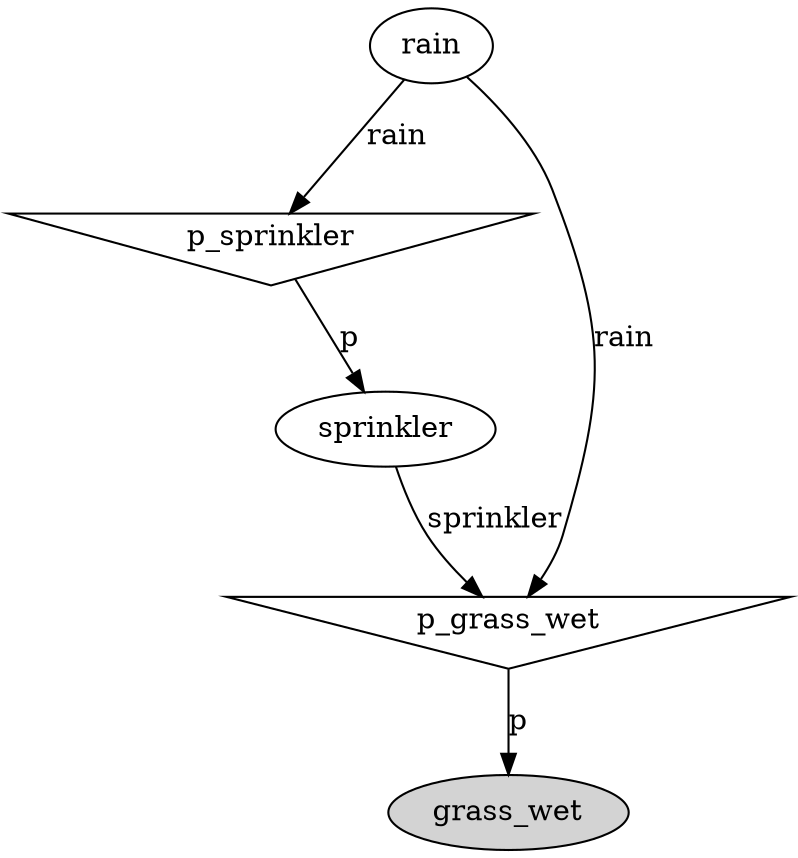 digraph G {
sprinkler;
p_sprinkler [shape=invtriangle];
p_sprinkler -> sprinkler  [label=p];
rain;
rain -> p_sprinkler  [label=rain];
grass_wet [style=filled];
p_grass_wet [shape=invtriangle];
p_grass_wet -> grass_wet  [label=p];
sprinkler -> p_grass_wet  [label=sprinkler];
rain -> p_grass_wet  [label=rain];
}
